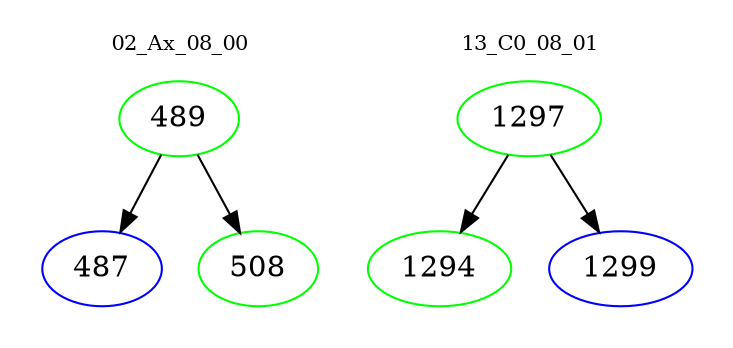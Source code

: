 digraph{
subgraph cluster_0 {
color = white
label = "02_Ax_08_00";
fontsize=10;
T0_489 [label="489", color="green"]
T0_489 -> T0_487 [color="black"]
T0_487 [label="487", color="blue"]
T0_489 -> T0_508 [color="black"]
T0_508 [label="508", color="green"]
}
subgraph cluster_1 {
color = white
label = "13_C0_08_01";
fontsize=10;
T1_1297 [label="1297", color="green"]
T1_1297 -> T1_1294 [color="black"]
T1_1294 [label="1294", color="green"]
T1_1297 -> T1_1299 [color="black"]
T1_1299 [label="1299", color="blue"]
}
}
